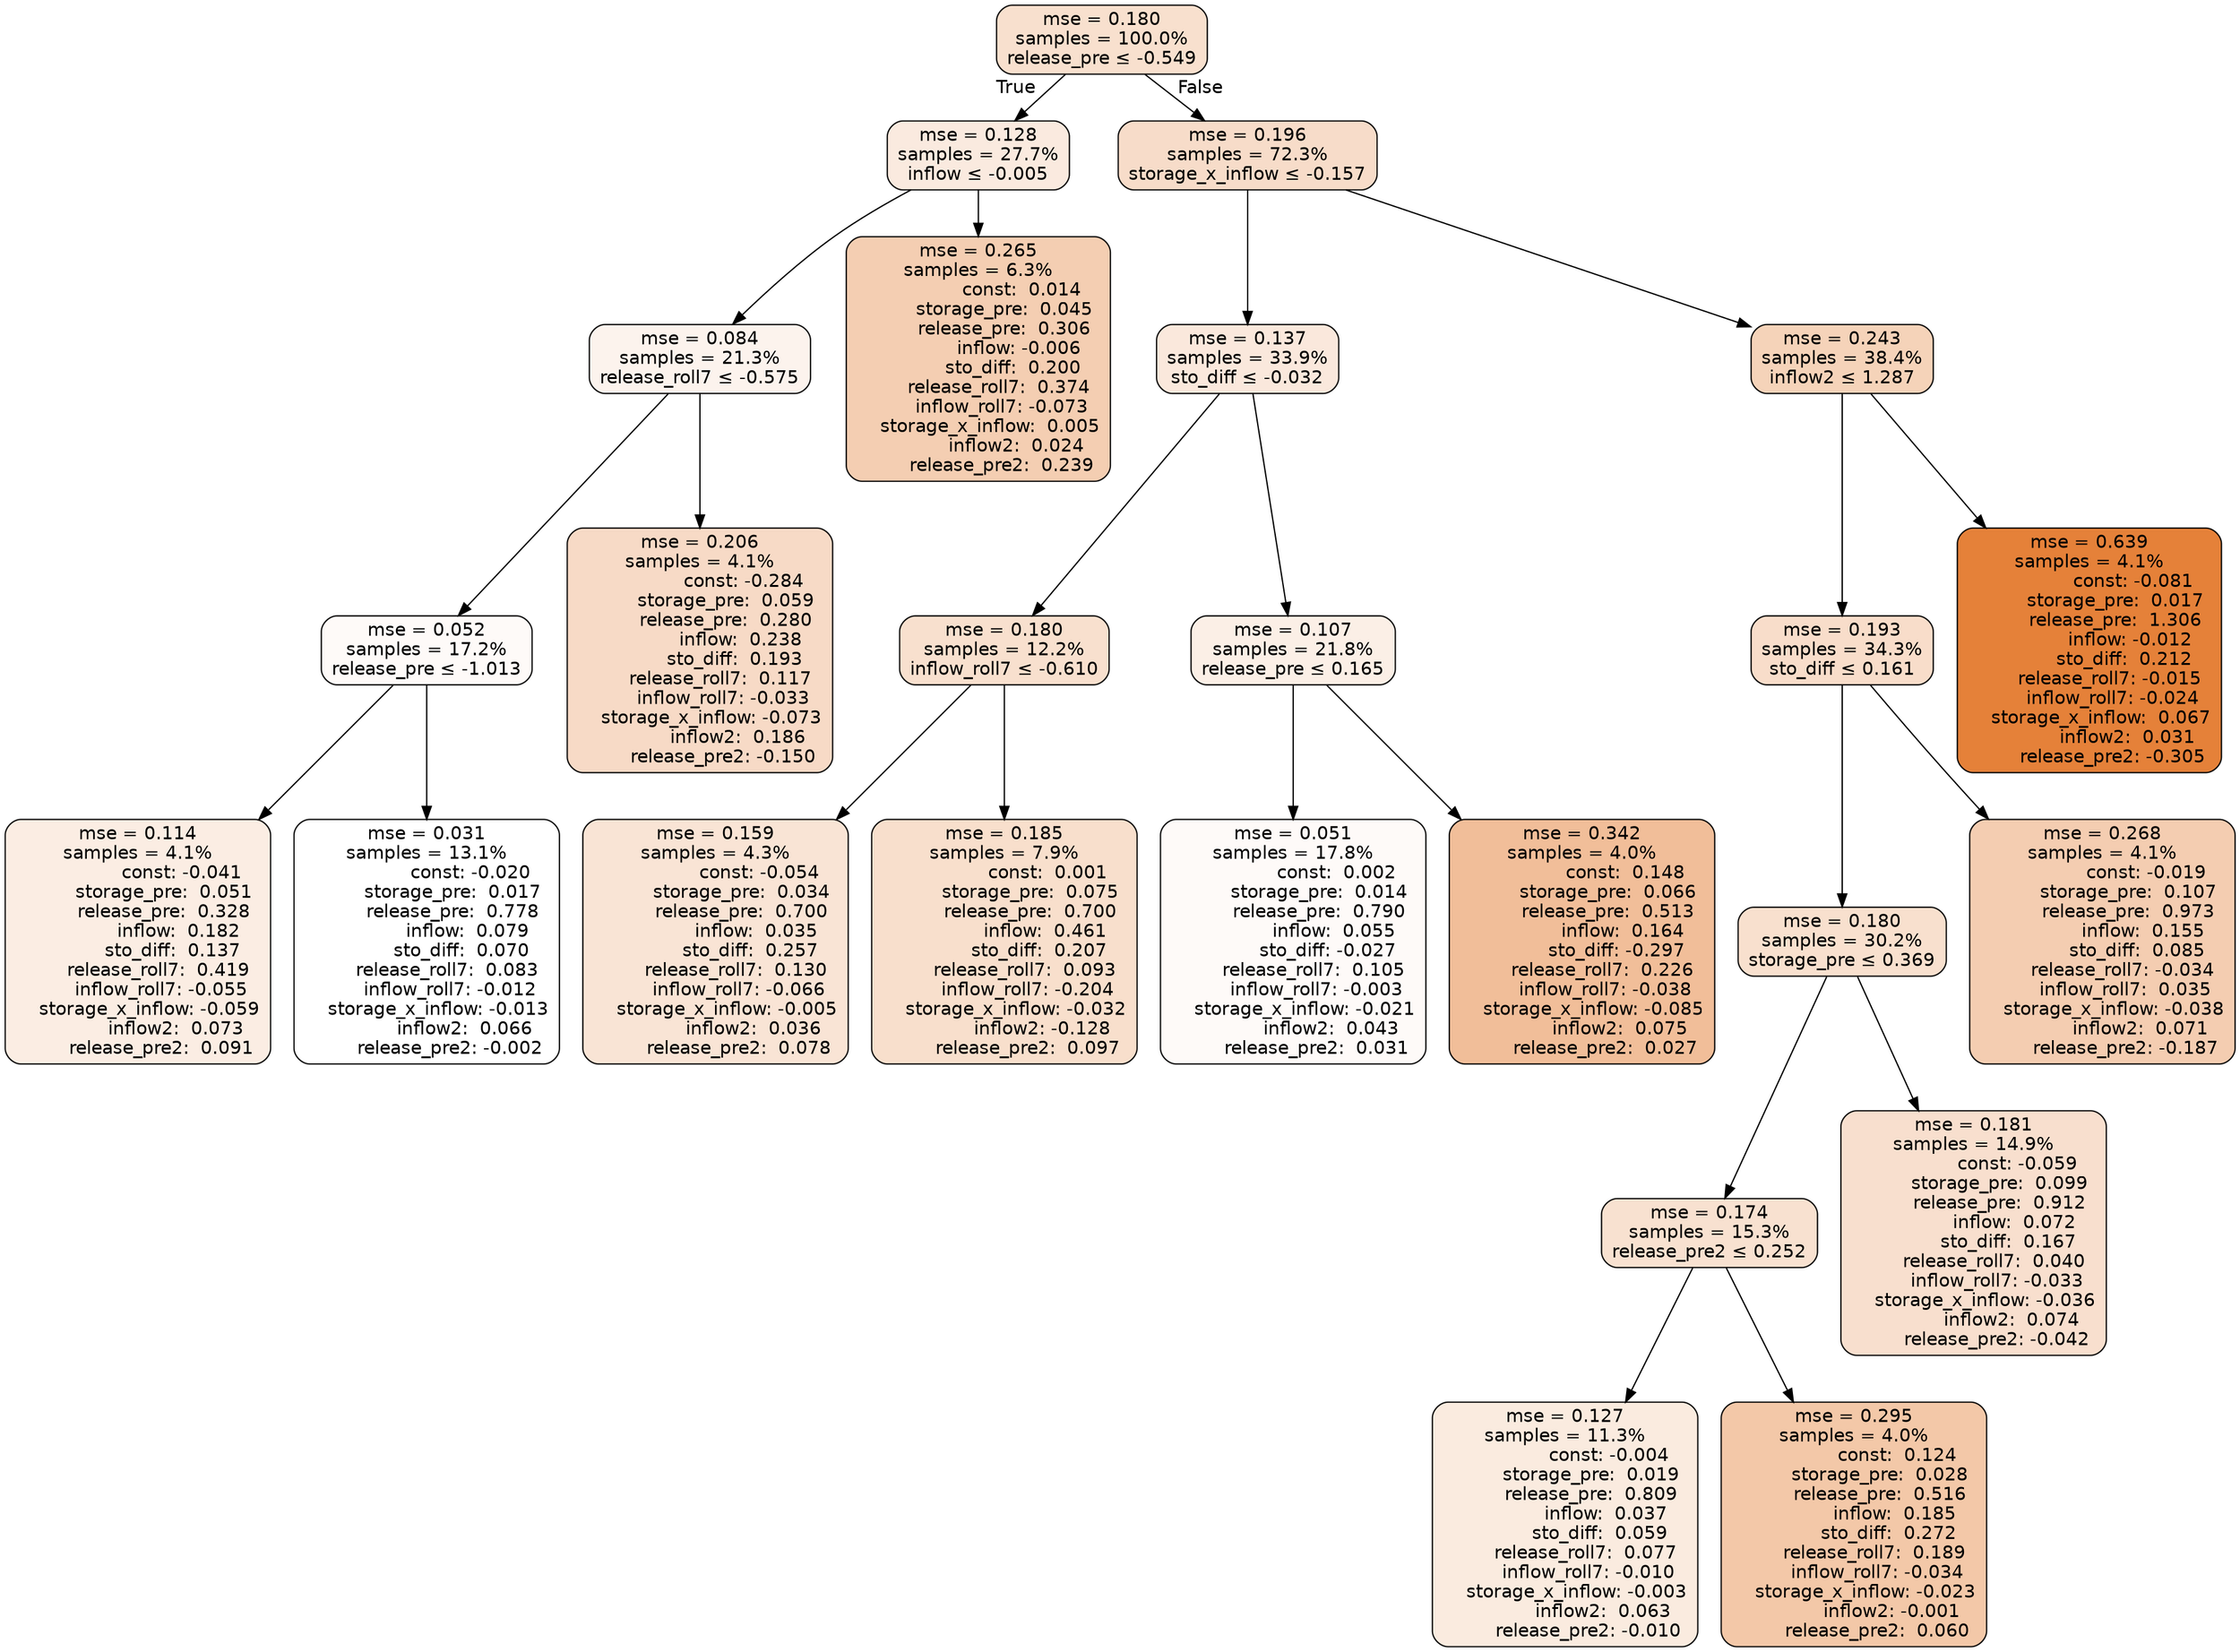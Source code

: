 digraph tree {
bgcolor="transparent"
node [shape=rectangle, style="filled, rounded", color="black", fontname=helvetica] ;
edge [fontname=helvetica] ;
	"0" [label="mse = 0.180
samples = 100.0%
release_pre &le; -0.549", fillcolor="#f8e0ce"]
	"1" [label="mse = 0.128
samples = 27.7%
inflow &le; -0.005", fillcolor="#faeadf"]
	"2" [label="mse = 0.084
samples = 21.3%
release_roll7 &le; -0.575", fillcolor="#fcf3ed"]
	"3" [label="mse = 0.052
samples = 17.2%
release_pre &le; -1.013", fillcolor="#fefaf8"]
	"4" [label="mse = 0.114
samples = 4.1%
               const: -0.041
         storage_pre:  0.051
         release_pre:  0.328
              inflow:  0.182
            sto_diff:  0.137
       release_roll7:  0.419
        inflow_roll7: -0.055
    storage_x_inflow: -0.059
             inflow2:  0.073
        release_pre2:  0.091", fillcolor="#fbede3"]
	"5" [label="mse = 0.031
samples = 13.1%
               const: -0.020
         storage_pre:  0.017
         release_pre:  0.778
              inflow:  0.079
            sto_diff:  0.070
       release_roll7:  0.083
        inflow_roll7: -0.012
    storage_x_inflow: -0.013
             inflow2:  0.066
        release_pre2: -0.002", fillcolor="#ffffff"]
	"6" [label="mse = 0.206
samples = 4.1%
               const: -0.284
         storage_pre:  0.059
         release_pre:  0.280
              inflow:  0.238
            sto_diff:  0.193
       release_roll7:  0.117
        inflow_roll7: -0.033
    storage_x_inflow: -0.073
             inflow2:  0.186
        release_pre2: -0.150", fillcolor="#f7dac6"]
	"7" [label="mse = 0.265
samples = 6.3%
               const:  0.014
         storage_pre:  0.045
         release_pre:  0.306
              inflow: -0.006
            sto_diff:  0.200
       release_roll7:  0.374
        inflow_roll7: -0.073
    storage_x_inflow:  0.005
             inflow2:  0.024
        release_pre2:  0.239", fillcolor="#f4ceb2"]
	"8" [label="mse = 0.196
samples = 72.3%
storage_x_inflow &le; -0.157", fillcolor="#f7dcc9"]
	"9" [label="mse = 0.137
samples = 33.9%
sto_diff &le; -0.032", fillcolor="#fae8dc"]
	"10" [label="mse = 0.180
samples = 12.2%
inflow_roll7 &le; -0.610", fillcolor="#f8e0ce"]
	"11" [label="mse = 0.159
samples = 4.3%
               const: -0.054
         storage_pre:  0.034
         release_pre:  0.700
              inflow:  0.035
            sto_diff:  0.257
       release_roll7:  0.130
        inflow_roll7: -0.066
    storage_x_inflow: -0.005
             inflow2:  0.036
        release_pre2:  0.078", fillcolor="#f9e4d5"]
	"12" [label="mse = 0.185
samples = 7.9%
               const:  0.001
         storage_pre:  0.075
         release_pre:  0.700
              inflow:  0.461
            sto_diff:  0.207
       release_roll7:  0.093
        inflow_roll7: -0.204
    storage_x_inflow: -0.032
             inflow2: -0.128
        release_pre2:  0.097", fillcolor="#f8dfcc"]
	"13" [label="mse = 0.107
samples = 21.8%
release_pre &le; 0.165", fillcolor="#fbefe6"]
	"14" [label="mse = 0.051
samples = 17.8%
               const:  0.002
         storage_pre:  0.014
         release_pre:  0.790
              inflow:  0.055
            sto_diff: -0.027
       release_roll7:  0.105
        inflow_roll7: -0.003
    storage_x_inflow: -0.021
             inflow2:  0.043
        release_pre2:  0.031", fillcolor="#fefaf8"]
	"15" [label="mse = 0.342
samples = 4.0%
               const:  0.148
         storage_pre:  0.066
         release_pre:  0.513
              inflow:  0.164
            sto_diff: -0.297
       release_roll7:  0.226
        inflow_roll7: -0.038
    storage_x_inflow: -0.085
             inflow2:  0.075
        release_pre2:  0.027", fillcolor="#f1be99"]
	"16" [label="mse = 0.243
samples = 38.4%
inflow2 &le; 1.287", fillcolor="#f5d3b9"]
	"17" [label="mse = 0.193
samples = 34.3%
sto_diff &le; 0.161", fillcolor="#f8ddca"]
	"18" [label="mse = 0.180
samples = 30.2%
storage_pre &le; 0.369", fillcolor="#f8e0ce"]
	"19" [label="mse = 0.174
samples = 15.3%
release_pre2 &le; 0.252", fillcolor="#f8e1d0"]
	"20" [label="mse = 0.127
samples = 11.3%
               const: -0.004
         storage_pre:  0.019
         release_pre:  0.809
              inflow:  0.037
            sto_diff:  0.059
       release_roll7:  0.077
        inflow_roll7: -0.010
    storage_x_inflow: -0.003
             inflow2:  0.063
        release_pre2: -0.010", fillcolor="#faebdf"]
	"21" [label="mse = 0.295
samples = 4.0%
               const:  0.124
         storage_pre:  0.028
         release_pre:  0.516
              inflow:  0.185
            sto_diff:  0.272
       release_roll7:  0.189
        inflow_roll7: -0.034
    storage_x_inflow: -0.023
             inflow2: -0.001
        release_pre2:  0.060", fillcolor="#f3c8a8"]
	"22" [label="mse = 0.181
samples = 14.9%
               const: -0.059
         storage_pre:  0.099
         release_pre:  0.912
              inflow:  0.072
            sto_diff:  0.167
       release_roll7:  0.040
        inflow_roll7: -0.033
    storage_x_inflow: -0.036
             inflow2:  0.074
        release_pre2: -0.042", fillcolor="#f8dfce"]
	"23" [label="mse = 0.268
samples = 4.1%
               const: -0.019
         storage_pre:  0.107
         release_pre:  0.973
              inflow:  0.155
            sto_diff:  0.085
       release_roll7: -0.034
        inflow_roll7:  0.035
    storage_x_inflow: -0.038
             inflow2:  0.071
        release_pre2: -0.187", fillcolor="#f4cdb1"]
	"24" [label="mse = 0.639
samples = 4.1%
               const: -0.081
         storage_pre:  0.017
         release_pre:  1.306
              inflow: -0.012
            sto_diff:  0.212
       release_roll7: -0.015
        inflow_roll7: -0.024
    storage_x_inflow:  0.067
             inflow2:  0.031
        release_pre2: -0.305", fillcolor="#e58139"]

	"0" -> "1" [labeldistance=2.5, labelangle=45, headlabel="True"]
	"1" -> "2"
	"2" -> "3"
	"3" -> "4"
	"3" -> "5"
	"2" -> "6"
	"1" -> "7"
	"0" -> "8" [labeldistance=2.5, labelangle=-45, headlabel="False"]
	"8" -> "9"
	"9" -> "10"
	"10" -> "11"
	"10" -> "12"
	"9" -> "13"
	"13" -> "14"
	"13" -> "15"
	"8" -> "16"
	"16" -> "17"
	"17" -> "18"
	"18" -> "19"
	"19" -> "20"
	"19" -> "21"
	"18" -> "22"
	"17" -> "23"
	"16" -> "24"
}
